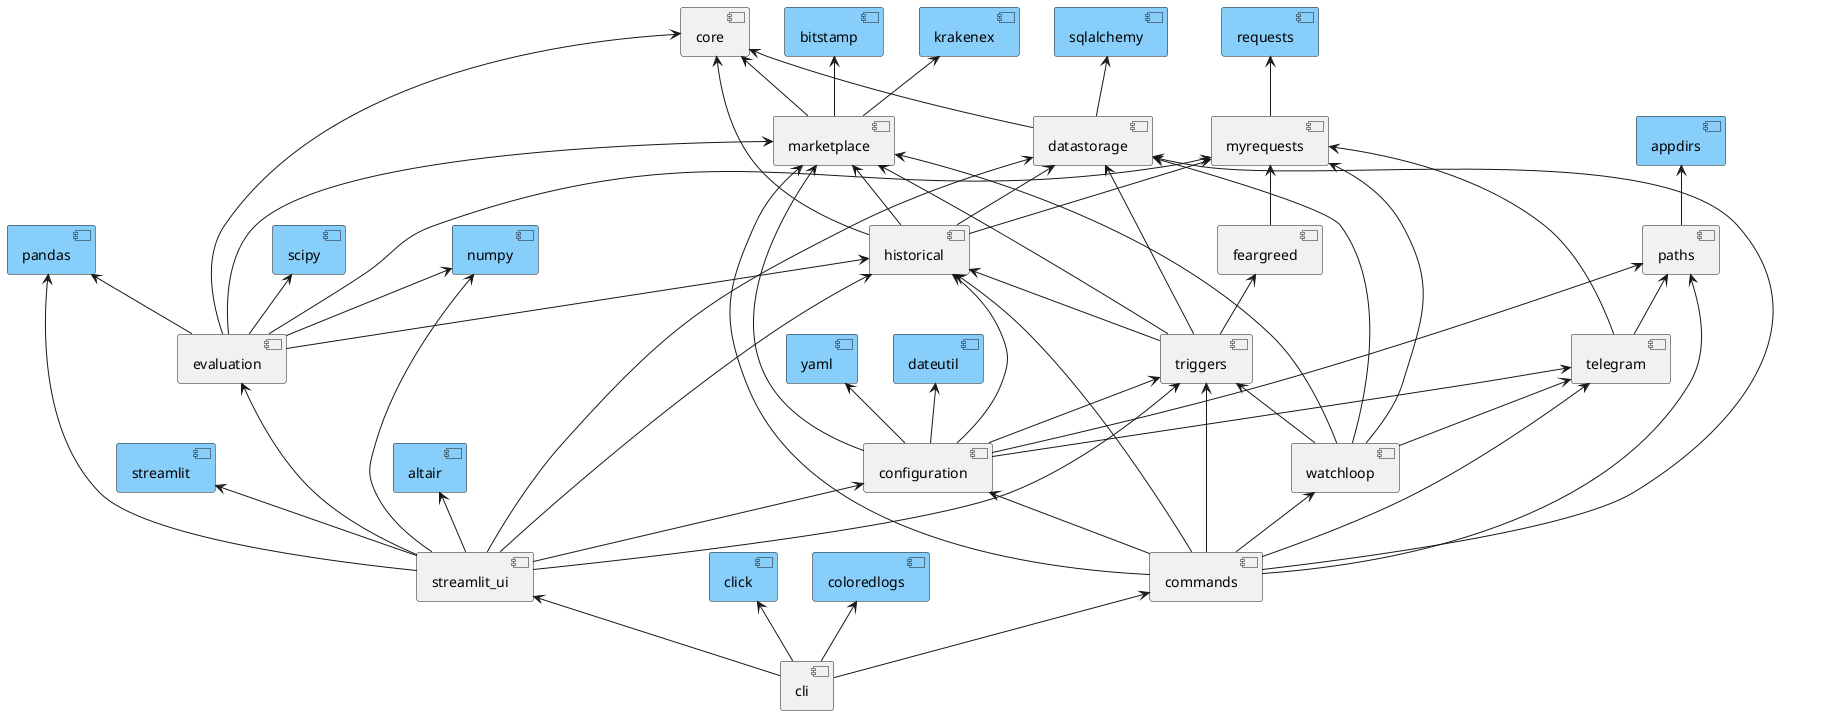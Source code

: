 @startuml

component altair #lightskyblue
component appdirs #lightskyblue
component bitstamp #lightskyblue
component click #lightskyblue
component coloredlogs #lightskyblue
component dateutil #lightskyblue
component krakenex #lightskyblue
component numpy #lightskyblue
component pandas #lightskyblue
component requests #lightskyblue
component scipy #lightskyblue
component sqlalchemy #lightskyblue
component streamlit #lightskyblue
component yaml #lightskyblue

component cli
component commands
component configuration
component core
component datastorage
component evaluation
component feargreed
component historical
component marketplace
component marketplace
component myrequests
component paths
component streamlit_ui
component telegram
component triggers
component watchloop

coloredlogs <-- cli
commands <-- cli
streamlit_ui <-- cli
click <-- cli

configuration <-- commands
datastorage <-- commands
historical <-- commands
marketplace <-- commands
paths <-- commands
telegram <-- commands
triggers <-- commands
watchloop <-- commands

dateutil <-- configuration
historical <-- configuration
marketplace <-- configuration
paths <-- configuration
telegram <-- configuration
triggers <-- configuration
yaml <-- configuration

core <-- datastorage
sqlalchemy <-- datastorage

core <-- evaluation
historical <-- evaluation
marketplace <-- evaluation
myrequests <-- evaluation
numpy <-- evaluation
pandas <-- evaluation
scipy <-- evaluation

myrequests <-- feargreed

core <-- historical
datastorage <-- historical
marketplace <-- historical
myrequests <-- historical

bitstamp <-- marketplace
core <-- marketplace
krakenex <-- marketplace

requests <-- myrequests

appdirs <-- paths

altair <-- streamlit_ui
evaluation <-- streamlit_ui
configuration <-- streamlit_ui
datastorage <-- streamlit_ui
historical <-- streamlit_ui
triggers <-- streamlit_ui
streamlit <-- streamlit_ui
numpy <-- streamlit_ui
pandas <-- streamlit_ui

myrequests <-- telegram
paths <-- telegram

datastorage <-- triggers
feargreed <-- triggers
historical <-- triggers
marketplace <-- triggers

datastorage <-- watchloop
marketplace <-- watchloop
myrequests <-- watchloop
telegram <-- watchloop
triggers <-- watchloop

@enduml
